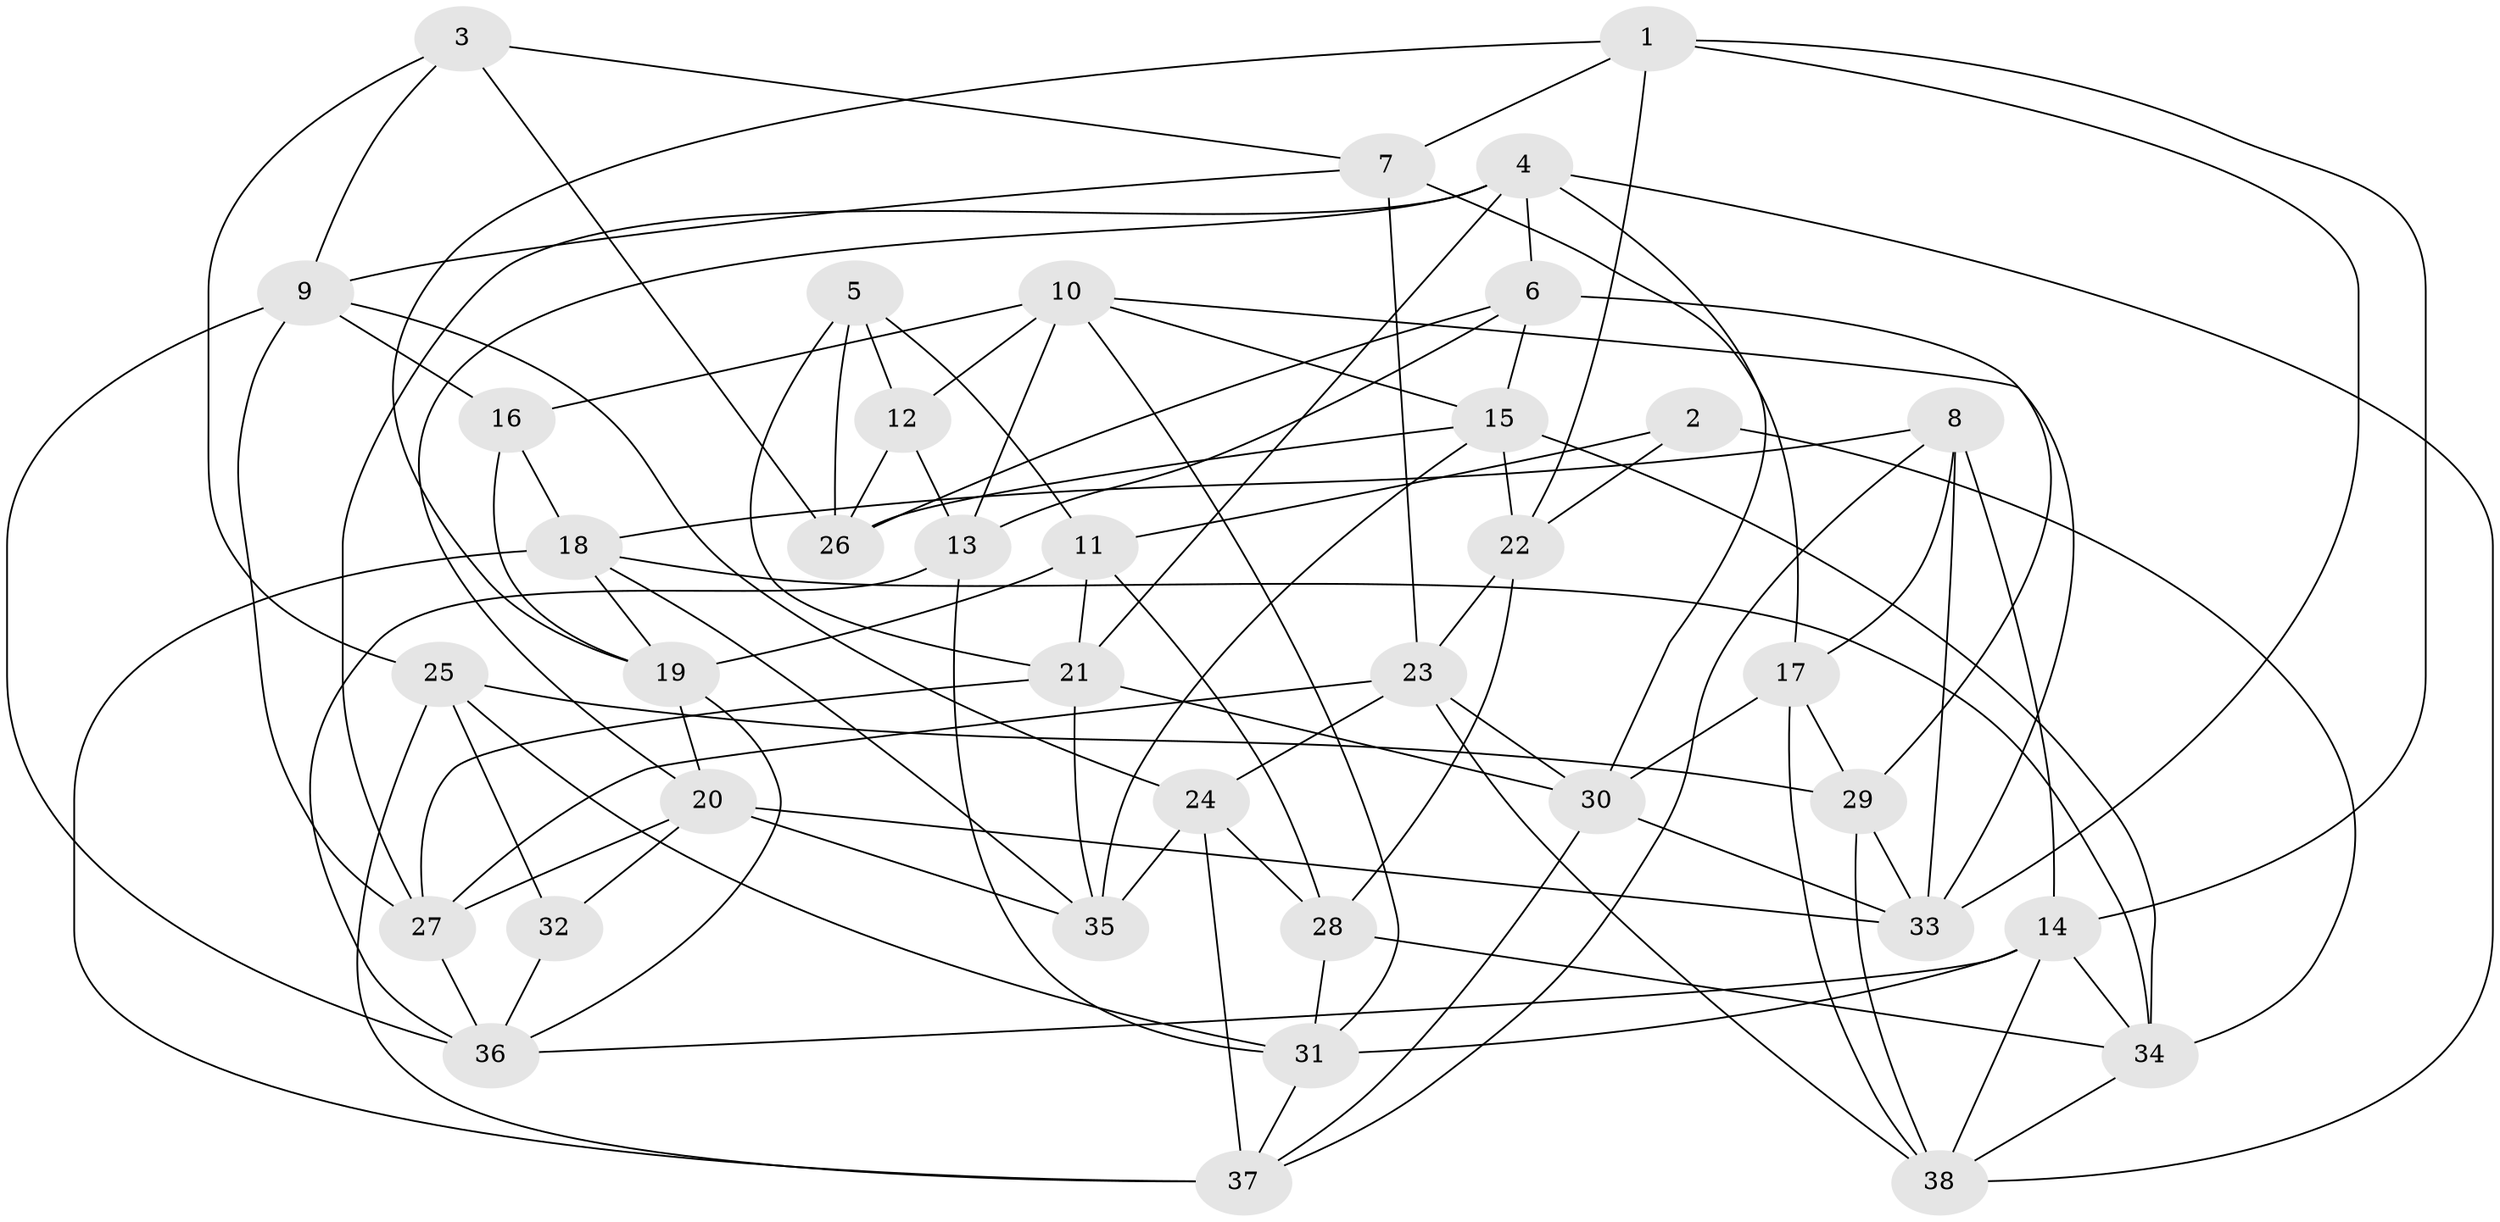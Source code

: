 // original degree distribution, {4: 1.0}
// Generated by graph-tools (version 1.1) at 2025/50/03/09/25 03:50:50]
// undirected, 38 vertices, 100 edges
graph export_dot {
graph [start="1"]
  node [color=gray90,style=filled];
  1;
  2;
  3;
  4;
  5;
  6;
  7;
  8;
  9;
  10;
  11;
  12;
  13;
  14;
  15;
  16;
  17;
  18;
  19;
  20;
  21;
  22;
  23;
  24;
  25;
  26;
  27;
  28;
  29;
  30;
  31;
  32;
  33;
  34;
  35;
  36;
  37;
  38;
  1 -- 7 [weight=2.0];
  1 -- 14 [weight=1.0];
  1 -- 19 [weight=1.0];
  1 -- 22 [weight=1.0];
  1 -- 33 [weight=1.0];
  2 -- 11 [weight=2.0];
  2 -- 22 [weight=1.0];
  2 -- 34 [weight=1.0];
  3 -- 7 [weight=1.0];
  3 -- 9 [weight=1.0];
  3 -- 25 [weight=1.0];
  3 -- 26 [weight=1.0];
  4 -- 6 [weight=1.0];
  4 -- 20 [weight=1.0];
  4 -- 21 [weight=1.0];
  4 -- 27 [weight=1.0];
  4 -- 30 [weight=1.0];
  4 -- 38 [weight=1.0];
  5 -- 11 [weight=1.0];
  5 -- 12 [weight=1.0];
  5 -- 21 [weight=1.0];
  5 -- 26 [weight=1.0];
  6 -- 13 [weight=1.0];
  6 -- 15 [weight=1.0];
  6 -- 26 [weight=1.0];
  6 -- 29 [weight=2.0];
  7 -- 9 [weight=1.0];
  7 -- 17 [weight=1.0];
  7 -- 23 [weight=1.0];
  8 -- 14 [weight=1.0];
  8 -- 17 [weight=2.0];
  8 -- 18 [weight=1.0];
  8 -- 33 [weight=1.0];
  8 -- 37 [weight=1.0];
  9 -- 16 [weight=1.0];
  9 -- 24 [weight=1.0];
  9 -- 27 [weight=1.0];
  9 -- 36 [weight=1.0];
  10 -- 12 [weight=1.0];
  10 -- 13 [weight=1.0];
  10 -- 15 [weight=1.0];
  10 -- 16 [weight=1.0];
  10 -- 31 [weight=1.0];
  10 -- 33 [weight=1.0];
  11 -- 19 [weight=1.0];
  11 -- 21 [weight=1.0];
  11 -- 28 [weight=1.0];
  12 -- 13 [weight=2.0];
  12 -- 26 [weight=2.0];
  13 -- 31 [weight=1.0];
  13 -- 36 [weight=1.0];
  14 -- 31 [weight=1.0];
  14 -- 34 [weight=1.0];
  14 -- 36 [weight=1.0];
  14 -- 38 [weight=1.0];
  15 -- 22 [weight=1.0];
  15 -- 26 [weight=1.0];
  15 -- 34 [weight=1.0];
  15 -- 35 [weight=1.0];
  16 -- 18 [weight=1.0];
  16 -- 19 [weight=1.0];
  17 -- 29 [weight=1.0];
  17 -- 30 [weight=1.0];
  17 -- 38 [weight=1.0];
  18 -- 19 [weight=1.0];
  18 -- 34 [weight=1.0];
  18 -- 35 [weight=1.0];
  18 -- 37 [weight=1.0];
  19 -- 20 [weight=1.0];
  19 -- 36 [weight=1.0];
  20 -- 27 [weight=1.0];
  20 -- 32 [weight=1.0];
  20 -- 33 [weight=1.0];
  20 -- 35 [weight=1.0];
  21 -- 27 [weight=1.0];
  21 -- 30 [weight=1.0];
  21 -- 35 [weight=1.0];
  22 -- 23 [weight=1.0];
  22 -- 28 [weight=2.0];
  23 -- 24 [weight=1.0];
  23 -- 27 [weight=1.0];
  23 -- 30 [weight=1.0];
  23 -- 38 [weight=1.0];
  24 -- 28 [weight=1.0];
  24 -- 35 [weight=2.0];
  24 -- 37 [weight=1.0];
  25 -- 29 [weight=1.0];
  25 -- 31 [weight=1.0];
  25 -- 32 [weight=2.0];
  25 -- 37 [weight=1.0];
  27 -- 36 [weight=1.0];
  28 -- 31 [weight=1.0];
  28 -- 34 [weight=1.0];
  29 -- 33 [weight=1.0];
  29 -- 38 [weight=1.0];
  30 -- 33 [weight=1.0];
  30 -- 37 [weight=1.0];
  31 -- 37 [weight=1.0];
  32 -- 36 [weight=1.0];
  34 -- 38 [weight=1.0];
}
